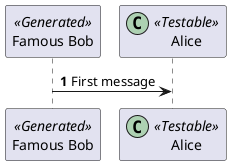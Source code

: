 @startuml
'https://plantuml.com/sequence-diagram

autonumber

participant "Famous Bob" as Bob << Generated >>
participant Alice << (C,#ADD1B2) Testable >>
Bob->Alice:First message
@enduml
